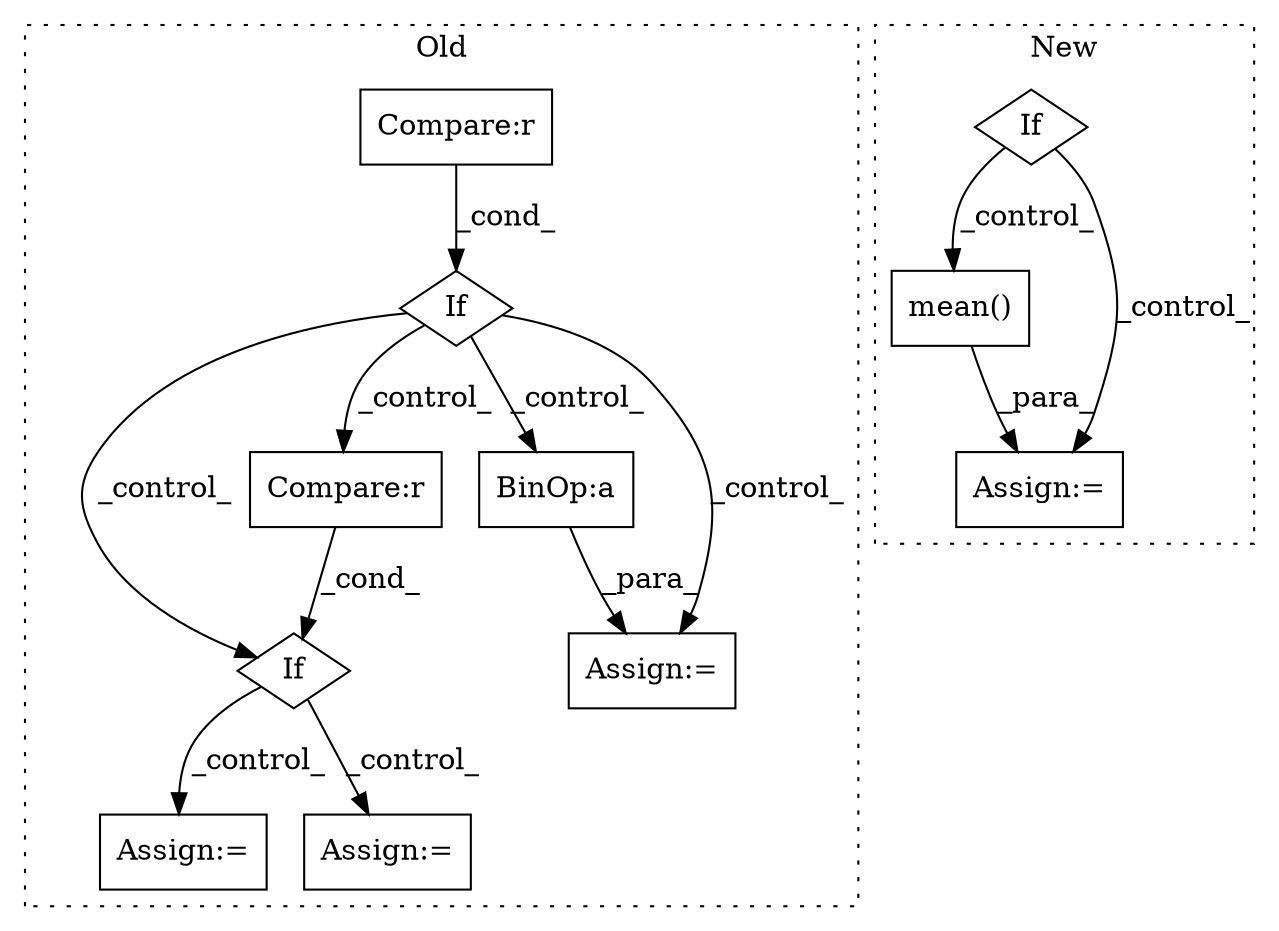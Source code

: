 digraph G {
subgraph cluster0 {
1 [label="If" a="96" s="3410" l="3" shape="diamond"];
4 [label="Compare:r" a="40" s="3430" l="14" shape="box"];
5 [label="Assign:=" a="68" s="3618" l="3" shape="box"];
6 [label="If" a="96" s="3462" l="3" shape="diamond"];
7 [label="Compare:r" a="40" s="3465" l="6" shape="box"];
9 [label="BinOp:a" a="82" s="3674" l="3" shape="box"];
10 [label="Assign:=" a="68" s="3670" l="3" shape="box"];
11 [label="Assign:=" a="68" s="3500" l="3" shape="box"];
label = "Old";
style="dotted";
}
subgraph cluster1 {
2 [label="mean()" a="75" s="4538,4559" l="11,1" shape="box"];
3 [label="Assign:=" a="68" s="4535" l="3" shape="box"];
8 [label="If" a="96" s="4321" l="3" shape="diamond"];
label = "New";
style="dotted";
}
1 -> 7 [label="_control_"];
1 -> 6 [label="_control_"];
1 -> 9 [label="_control_"];
1 -> 10 [label="_control_"];
2 -> 3 [label="_para_"];
4 -> 1 [label="_cond_"];
6 -> 11 [label="_control_"];
6 -> 5 [label="_control_"];
7 -> 6 [label="_cond_"];
8 -> 2 [label="_control_"];
8 -> 3 [label="_control_"];
9 -> 10 [label="_para_"];
}
